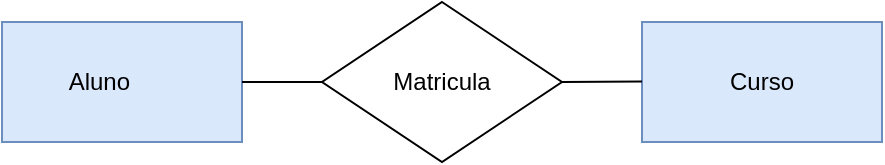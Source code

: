 <mxfile version="24.7.7">
  <diagram name="Página-1" id="EroNbnsk4DMqEKVyhbtx">
    <mxGraphModel dx="548" dy="1549" grid="1" gridSize="10" guides="1" tooltips="1" connect="1" arrows="1" fold="1" page="1" pageScale="1" pageWidth="827" pageHeight="1169" math="0" shadow="0">
      <root>
        <mxCell id="0" />
        <mxCell id="1" parent="0" />
        <mxCell id="yqCiSACLQHWmgkf5cUkH-1" value="Aluno&lt;span style=&quot;white-space: pre;&quot;&gt;&#x9;&lt;/span&gt;" style="rounded=0;whiteSpace=wrap;html=1;fillColor=#dae8fc;strokeColor=#6c8ebf;" vertex="1" parent="1">
          <mxGeometry x="70" y="-150" width="120" height="60" as="geometry" />
        </mxCell>
        <mxCell id="yqCiSACLQHWmgkf5cUkH-2" value="Curso" style="rounded=0;whiteSpace=wrap;html=1;fillColor=#dae8fc;strokeColor=#6c8ebf;" vertex="1" parent="1">
          <mxGeometry x="390" y="-150" width="120" height="60" as="geometry" />
        </mxCell>
        <mxCell id="yqCiSACLQHWmgkf5cUkH-3" value="Matricula" style="rhombus;whiteSpace=wrap;html=1;" vertex="1" parent="1">
          <mxGeometry x="230" y="-160" width="120" height="80" as="geometry" />
        </mxCell>
        <mxCell id="yqCiSACLQHWmgkf5cUkH-4" value="" style="endArrow=none;html=1;rounded=0;exitX=1;exitY=0.5;exitDx=0;exitDy=0;" edge="1" parent="1" source="yqCiSACLQHWmgkf5cUkH-1">
          <mxGeometry width="50" height="50" relative="1" as="geometry">
            <mxPoint x="260" y="-70" as="sourcePoint" />
            <mxPoint x="230" y="-120" as="targetPoint" />
          </mxGeometry>
        </mxCell>
        <mxCell id="yqCiSACLQHWmgkf5cUkH-6" value="" style="endArrow=none;html=1;rounded=0;" edge="1" parent="1">
          <mxGeometry width="50" height="50" relative="1" as="geometry">
            <mxPoint x="350" y="-120" as="sourcePoint" />
            <mxPoint x="390" y="-120.24" as="targetPoint" />
          </mxGeometry>
        </mxCell>
      </root>
    </mxGraphModel>
  </diagram>
</mxfile>
